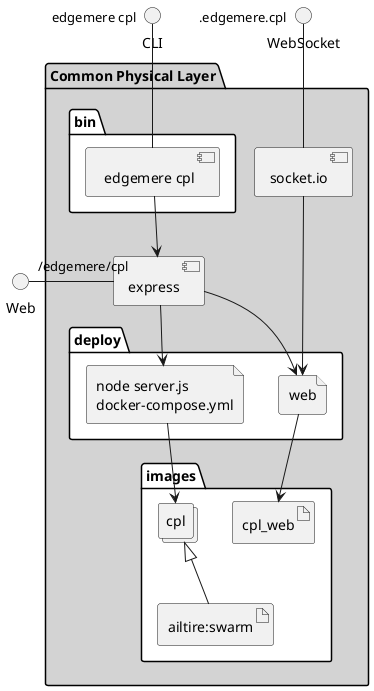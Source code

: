 @startuml
  interface CLI
  interface Web
  interface WebSocket
package "Common Physical Layer" #lightgray {
  component express as REST
  component socket.io as socket
  folder bin #ffffff {
    component " edgemere cpl" as binName
  }
  binName --> REST

  folder deploy #ffffff {
      file "node server.js\ndocker-compose.yml" as cpl_container
      REST --> cpl_container

  
    file "web" as web_container
    REST --> web_container
    socket ---> web_container
  
  }
  folder images #ffffff {
    collections "cpl" as cplimage
    artifact "ailtire:swarm" as ailtireswarm
    cplimage <|-- ailtireswarm
    cpl_container --> cplimage

  
      artifact cpl_web
      web_container --> cpl_web
    
  }
}
CLI " edgemere cpl" -- binName
Web "/edgemere/cpl" - REST
WebSocket ".edgemere.cpl" -- socket

@enduml

